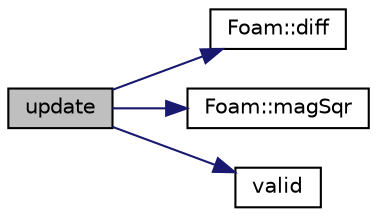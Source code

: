 digraph "update"
{
  bgcolor="transparent";
  edge [fontname="Helvetica",fontsize="10",labelfontname="Helvetica",labelfontsize="10"];
  node [fontname="Helvetica",fontsize="10",shape=record];
  rankdir="LR";
  Node1 [label="update",height=0.2,width=0.4,color="black", fillcolor="grey75", style="filled" fontcolor="black"];
  Node1 -> Node2 [color="midnightblue",fontsize="10",style="solid",fontname="Helvetica"];
  Node2 [label="Foam::diff",height=0.2,width=0.4,color="black",URL="$namespaceFoam.html#a909dfcb43467b8b77f65e4bf9bc755f7",tooltip="Return a quantity of the difference between two triads. "];
  Node1 -> Node3 [color="midnightblue",fontsize="10",style="solid",fontname="Helvetica"];
  Node3 [label="Foam::magSqr",height=0.2,width=0.4,color="black",URL="$namespaceFoam.html#a7e96c2b6f66f356ef358f08e65cb8ace"];
  Node1 -> Node4 [color="midnightblue",fontsize="10",style="solid",fontname="Helvetica"];
  Node4 [label="valid",height=0.2,width=0.4,color="black",URL="$classFoam_1_1wallPoints.html#a52b63ab4e26b7e77fdfb6cd72d07fd4e",tooltip="Check whether origin has been changed at all or. "];
}
